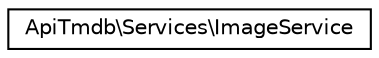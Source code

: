 digraph "Graphical Class Hierarchy"
{
  edge [fontname="Helvetica",fontsize="10",labelfontname="Helvetica",labelfontsize="10"];
  node [fontname="Helvetica",fontsize="10",shape=record];
  rankdir="LR";
  Node0 [label="ApiTmdb\\Services\\ImageService",height=0.2,width=0.4,color="black", fillcolor="white", style="filled",URL="$classApiTmdb_1_1Services_1_1ImageService.html"];
}
